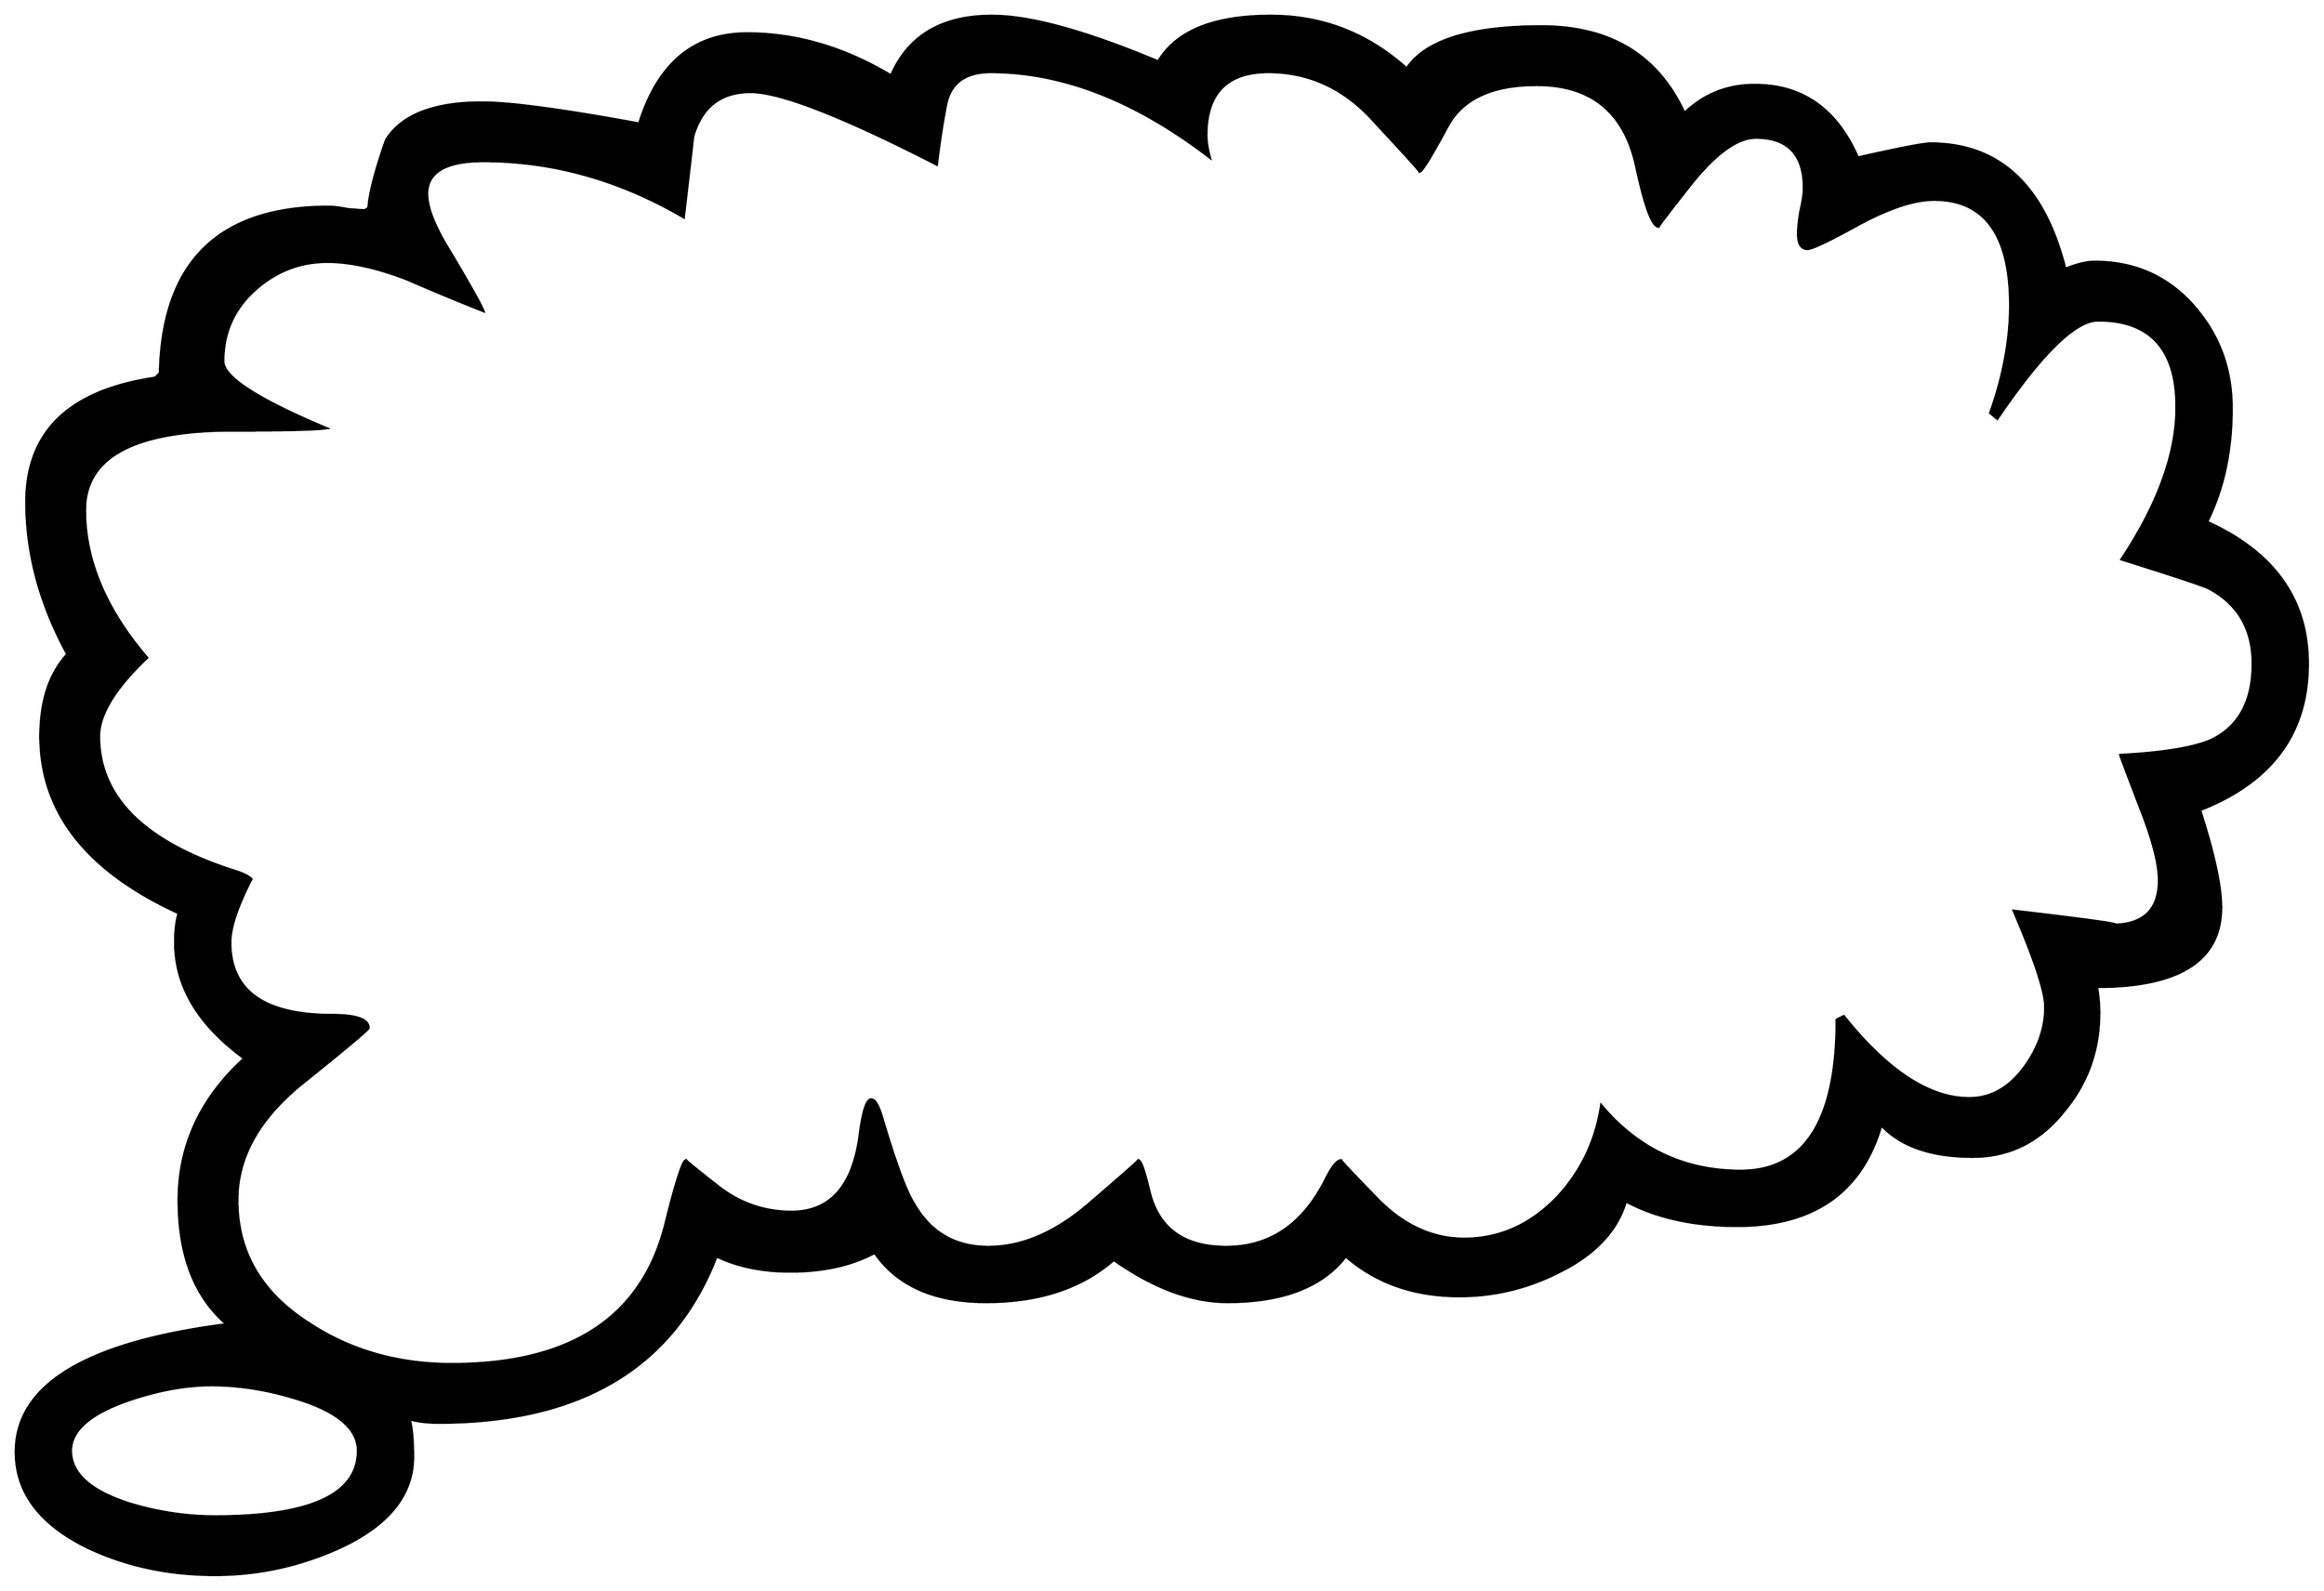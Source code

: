


\begin{tikzpicture}[y=0.80pt, x=0.80pt, yscale=-1.0, xscale=1.0, inner sep=0pt, outer sep=0pt]
\begin{scope}[shift={(100.0,1689.0)},nonzero rule]
  \path[draw=.,fill=.,line width=1.600pt] (2002.0,-678.0) ..
    controls (2002.0,-618.667) and (1971.333,-577.0) ..
    (1910.0,-553.0) .. controls (1922.0,-515.667) and
    (1928.0,-488.0) .. (1928.0,-470.0) .. controls
    (1928.0,-424.667) and (1892.667,-402.0) .. (1822.0,-402.0) ..
    controls (1823.333,-394.667) and (1824.0,-387.333) ..
    (1824.0,-380.0) .. controls (1824.0,-348.0) and
    (1814.0,-320.0) .. (1794.0,-296.0) .. controls
    (1773.333,-270.0) and (1747.333,-257.0) .. (1716.0,-257.0) ..
    controls (1680.667,-257.0) and (1654.667,-266.0) ..
    (1638.0,-284.0) .. controls (1621.333,-226.667) and
    (1580.333,-198.0) .. (1515.0,-198.0) .. controls
    (1477.667,-198.0) and (1446.0,-205.0) .. (1420.0,-219.0) ..
    controls (1412.667,-193.667) and (1393.333,-173.333) ..
    (1362.0,-158.0) .. controls (1335.333,-144.667) and
    (1307.333,-138.0) .. (1278.0,-138.0) .. controls
    (1239.333,-138.0) and (1207.0,-149.333) .. (1181.0,-172.0) ..
    controls (1161.0,-146.0) and (1127.333,-133.0) ..
    (1080.0,-133.0) .. controls (1049.333,-133.0) and
    (1017.0,-145.0) .. (983.0,-169.0) .. controls (955.667,-145.0)
    and (919.333,-133.0) .. (874.0,-133.0) .. controls
    (830.0,-133.0) and (798.333,-147.0) .. (779.0,-175.0) ..
    controls (759.0,-164.333) and (735.0,-159.0) .. (707.0,-159.0)
    .. controls (683.0,-159.0) and (662.0,-163.333) ..
    (644.0,-172.0) .. controls (607.333,-77.333) and (528.333,-30.0)
    .. (407.0,-30.0) .. controls (397.0,-30.0) and (388.667,-31.0)
    .. (382.0,-33.0) .. controls (384.0,-25.667) and (385.0,-15.0)
    .. (385.0,-1.0) .. controls (385.0,31.667) and (364.0,57.667) ..
    (322.0,77.0) .. controls (288.0,92.333) and (252.667,100.0) ..
    (216.0,100.0) .. controls (176.667,100.0) and (140.667,92.333) ..
    (108.0,77.0) .. controls (66.667,57.0) and (46.0,29.667) ..
    (46.0,-5.0) .. controls (46.0,-62.333) and (106.0,-98.667) ..
    (226.0,-114.0) .. controls (198.667,-137.333) and (185.0,-172.667)
    .. (185.0,-220.0) .. controls (185.0,-266.667) and
    (203.667,-307.0) .. (241.0,-341.0) .. controls (201.667,-369.667)
    and (182.0,-402.667) .. (182.0,-440.0) .. controls
    (182.0,-450.0) and (183.0,-458.333) .. (185.0,-465.0) ..
    controls (106.333,-501.0) and (67.0,-551.333) .. (67.0,-616.0)
    .. controls (67.0,-646.0) and (74.667,-669.333) .. (90.0,-686.0)
    .. controls (66.667,-728.667) and (55.0,-772.0) .. (55.0,-816.0)
    .. controls (55.0,-876.0) and (91.667,-911.333) ..
    (165.0,-922.0) -- (169.0,-926.0) .. controls (171.0,-1020.667)
    and (219.0,-1068.0) .. (313.0,-1068.0) .. controls
    (317.0,-1068.0) and (322.333,-1067.333) .. (329.0,-1066.0) ..
    controls (336.333,-1065.333) and (341.333,-1065.0) ..
    (344.0,-1065.0) -- (347.0,-1067.0) .. controls
    (347.667,-1079.0) and (352.667,-1098.333) .. (362.0,-1125.0) ..
    controls (375.333,-1146.333) and (402.667,-1157.0) ..
    (444.0,-1157.0) .. controls (468.0,-1157.0) and
    (512.667,-1151.0) .. (578.0,-1139.0) .. controls
    (594.0,-1190.333) and (624.667,-1216.0) .. (670.0,-1216.0) ..
    controls (712.0,-1216.0) and (753.0,-1204.0) ..
    (793.0,-1180.0) .. controls (807.667,-1214.0) and
    (836.333,-1231.0) .. (879.0,-1231.0) .. controls
    (911.667,-1231.0) and (959.0,-1218.0) .. (1021.0,-1192.0) ..
    controls (1036.333,-1218.0) and (1068.333,-1231.0) ..
    (1117.0,-1231.0) .. controls (1161.0,-1231.0) and
    (1199.667,-1216.0) .. (1233.0,-1186.0) .. controls
    (1249.0,-1210.0) and (1287.333,-1222.0) .. (1348.0,-1222.0) ..
    controls (1406.667,-1222.0) and (1447.333,-1197.333) ..
    (1470.0,-1148.0) .. controls (1486.667,-1164.0) and
    (1506.667,-1172.0) .. (1530.0,-1172.0) .. controls
    (1570.667,-1172.0) and (1600.0,-1151.333) .. (1618.0,-1110.0) ..
    controls (1653.333,-1118.0) and (1674.0,-1122.0) ..
    (1680.0,-1122.0) .. controls (1738.667,-1122.0) and
    (1777.0,-1086.333) .. (1795.0,-1015.0) .. controls
    (1805.0,-1019.0) and (1813.333,-1021.0) .. (1820.0,-1021.0) ..
    controls (1854.0,-1021.0) and (1882.0,-1008.667) ..
    (1904.0,-984.0) .. controls (1926.0,-959.333) and
    (1937.0,-930.0) .. (1937.0,-896.0) .. controls
    (1937.0,-859.333) and (1930.0,-827.0) .. (1916.0,-799.0) ..
    controls (1973.333,-773.0) and (2002.0,-732.667) ..
    (2002.0,-678.0) -- cycle(1955.0,-678.0) .. controls
    (1955.0,-707.333) and (1942.667,-728.667) .. (1918.0,-742.0) ..
    controls (1914.667,-744.0) and (1889.667,-752.333) ..
    (1843.0,-767.0) .. controls (1874.333,-814.333) and
    (1890.0,-857.667) .. (1890.0,-897.0) .. controls
    (1890.0,-946.333) and (1867.667,-971.0) .. (1823.0,-971.0) ..
    controls (1803.667,-971.0) and (1775.0,-943.0) ..
    (1737.0,-887.0) -- (1731.0,-892.0) .. controls
    (1742.333,-924.0) and (1748.0,-954.667) .. (1748.0,-984.0) ..
    controls (1748.0,-1044.0) and (1726.333,-1074.0) ..
    (1683.0,-1074.0) .. controls (1666.333,-1074.0) and
    (1645.0,-1067.0) .. (1619.0,-1053.0) .. controls
    (1593.667,-1039.0) and (1579.0,-1032.0) .. (1575.0,-1032.0) ..
    controls (1569.667,-1032.0) and (1567.0,-1036.333) ..
    (1567.0,-1045.0) .. controls (1567.0,-1049.667) and
    (1567.667,-1056.0) .. (1569.0,-1064.0) .. controls
    (1571.0,-1072.667) and (1572.0,-1079.333) .. (1572.0,-1084.0) ..
    controls (1572.0,-1112.667) and (1558.333,-1127.0) ..
    (1531.0,-1127.0) .. controls (1515.667,-1127.0) and
    (1497.667,-1114.333) .. (1477.0,-1089.0) .. controls
    (1457.0,-1063.667) and (1447.333,-1051.0) .. (1448.0,-1051.0) ..
    controls (1442.667,-1051.0) and (1436.333,-1068.0) ..
    (1429.0,-1102.0) .. controls (1419.0,-1148.667) and
    (1390.667,-1172.0) .. (1344.0,-1172.0) .. controls
    (1306.0,-1172.0) and (1280.667,-1160.333) .. (1268.0,-1137.0) ..
    controls (1254.0,-1111.0) and (1246.0,-1098.0) ..
    (1244.0,-1098.0) .. controls (1244.667,-1098.0) and
    (1232.0,-1112.0) .. (1206.0,-1140.0) .. controls
    (1180.667,-1168.667) and (1150.333,-1183.0) .. (1115.0,-1183.0) ..
    controls (1079.667,-1183.0) and (1062.0,-1165.0) ..
    (1062.0,-1129.0) .. controls (1062.0,-1123.667) and
    (1063.0,-1117.333) .. (1065.0,-1110.0) .. controls
    (1001.667,-1158.667) and (939.333,-1183.0) .. (878.0,-1183.0) ..
    controls (856.667,-1183.0) and (844.0,-1174.0) ..
    (840.0,-1156.0) .. controls (836.667,-1138.667) and
    (834.0,-1121.333) .. (832.0,-1104.0) .. controls
    (751.333,-1145.333) and (698.333,-1166.0) .. (673.0,-1166.0) ..
    controls (647.667,-1166.0) and (631.333,-1153.333) ..
    (624.0,-1128.0) .. controls (621.333,-1104.667) and
    (618.667,-1081.667) .. (616.0,-1059.0) .. controls
    (561.333,-1091.0) and (504.333,-1107.0) .. (445.0,-1107.0) ..
    controls (413.0,-1107.0) and (397.0,-1097.667) ..
    (397.0,-1079.0) .. controls (397.0,-1067.0) and
    (403.667,-1050.333) .. (417.0,-1029.0) .. controls
    (433.667,-1001.0) and (443.0,-984.333) .. (445.0,-979.0) ..
    controls (423.0,-987.667) and (401.333,-996.667) ..
    (380.0,-1006.0) .. controls (354.0,-1016.0) and
    (331.333,-1021.0) .. (312.0,-1021.0) .. controls
    (288.0,-1021.0) and (267.0,-1012.667) .. (249.0,-996.0) ..
    controls (231.667,-980.0) and (223.0,-960.0) .. (223.0,-936.0)
    .. controls (223.0,-922.667) and (252.333,-903.667) ..
    (311.0,-879.0) .. controls (303.0,-877.667) and (276.333,-877.0)
    .. (231.0,-877.0) .. controls (147.0,-877.0) and
    (105.0,-854.333) .. (105.0,-809.0) .. controls (105.0,-766.333)
    and (122.667,-724.333) .. (158.0,-683.0) .. controls
    (130.667,-657.0) and (117.0,-634.667) .. (117.0,-616.0) ..
    controls (117.0,-564.0) and (155.667,-525.667) .. (233.0,-501.0)
    .. controls (239.667,-499.0) and (244.333,-496.667) ..
    (247.0,-494.0) .. controls (235.0,-470.667) and (229.0,-452.667)
    .. (229.0,-440.0) .. controls (229.0,-398.667) and
    (258.0,-378.0) .. (316.0,-378.0) .. controls (336.667,-378.0)
    and (347.0,-374.333) .. (347.0,-367.0) .. controls
    (347.0,-365.667) and (328.333,-350.0) .. (291.0,-320.0) ..
    controls (253.667,-290.0) and (235.0,-256.667) .. (235.0,-220.0)
    .. controls (235.0,-176.0) and (255.333,-141.0) ..
    (296.0,-115.0) .. controls (331.333,-91.667) and (372.0,-80.0)
    .. (418.0,-80.0) .. controls (520.667,-80.0) and
    (581.667,-120.667) .. (601.0,-202.0) .. controls (609.667,-236.667)
    and (615.333,-254.0) .. (618.0,-254.0) .. controls
    (617.333,-254.0) and (626.333,-246.667) .. (645.0,-232.0) ..
    controls (663.667,-217.333) and (684.667,-210.0) .. (708.0,-210.0)
    .. controls (740.667,-210.0) and (760.0,-231.333) ..
    (766.0,-274.0) .. controls (768.667,-295.333) and (772.0,-306.0)
    .. (776.0,-306.0) .. controls (779.333,-306.0) and
    (782.667,-300.0) .. (786.0,-288.0) .. controls (797.333,-250.0)
    and (806.333,-226.0) .. (813.0,-216.0) .. controls
    (827.0,-192.0) and (848.0,-180.0) .. (876.0,-180.0) ..
    controls (904.667,-180.0) and (933.333,-192.333) .. (962.0,-217.0)
    .. controls (990.667,-241.667) and (1004.667,-254.0) ..
    (1004.0,-254.0) .. controls (1006.0,-254.0) and
    (1009.0,-245.667) .. (1013.0,-229.0) .. controls
    (1020.333,-196.333) and (1042.333,-180.0) .. (1079.0,-180.0) ..
    controls (1116.333,-180.0) and (1144.667,-199.333) ..
    (1164.0,-238.0) .. controls (1169.333,-248.667) and
    (1173.667,-254.0) .. (1177.0,-254.0) .. controls
    (1176.333,-254.0) and (1187.0,-242.667) .. (1209.0,-220.0) ..
    controls (1231.0,-198.0) and (1255.333,-187.0) ..
    (1282.0,-187.0) .. controls (1312.0,-187.0) and
    (1338.333,-198.667) .. (1361.0,-222.0) .. controls
    (1381.667,-244.0) and (1394.333,-270.333) .. (1399.0,-301.0) ..
    controls (1430.333,-263.667) and (1470.0,-245.0) ..
    (1518.0,-245.0) .. controls (1572.667,-245.0) and
    (1600.0,-288.0) .. (1600.0,-374.0) -- (1606.0,-377.0) ..
    controls (1643.333,-330.333) and (1679.0,-307.0) ..
    (1713.0,-307.0) .. controls (1731.0,-307.0) and
    (1746.333,-315.333) .. (1759.0,-332.0) .. controls
    (1771.667,-348.667) and (1778.0,-366.333) .. (1778.0,-385.0) ..
    controls (1778.0,-397.667) and (1769.0,-425.0) ..
    (1751.0,-467.0) .. controls (1819.0,-459.0) and
    (1847.0,-455.0) .. (1835.0,-455.0) .. controls
    (1861.667,-455.0) and (1875.0,-467.667) .. (1875.0,-493.0) ..
    controls (1875.0,-505.667) and (1870.667,-523.667) ..
    (1862.0,-547.0) .. controls (1848.667,-581.667) and
    (1842.0,-599.333) .. (1842.0,-600.0) .. controls
    (1879.333,-602.0) and (1905.333,-606.333) .. (1920.0,-613.0) ..
    controls (1943.333,-624.333) and (1955.0,-646.0) ..
    (1955.0,-678.0) -- cycle(338.0,-6.0) .. controls
    (338.0,-24.667) and (321.0,-39.333) .. (287.0,-50.0) .. controls
    (261.667,-58.0) and (237.0,-62.0) .. (213.0,-62.0) .. controls
    (191.0,-62.0) and (167.333,-57.667) .. (142.0,-49.0) .. controls
    (109.333,-37.667) and (93.0,-23.333) .. (93.0,-6.0) .. controls
    (93.0,13.333) and (109.667,28.333) .. (143.0,39.0) .. controls
    (167.0,46.333) and (191.333,50.0) .. (216.0,50.0) .. controls
    (297.333,50.0) and (338.0,31.333) .. (338.0,-6.0) -- cycle;
\end{scope}

\end{tikzpicture}

